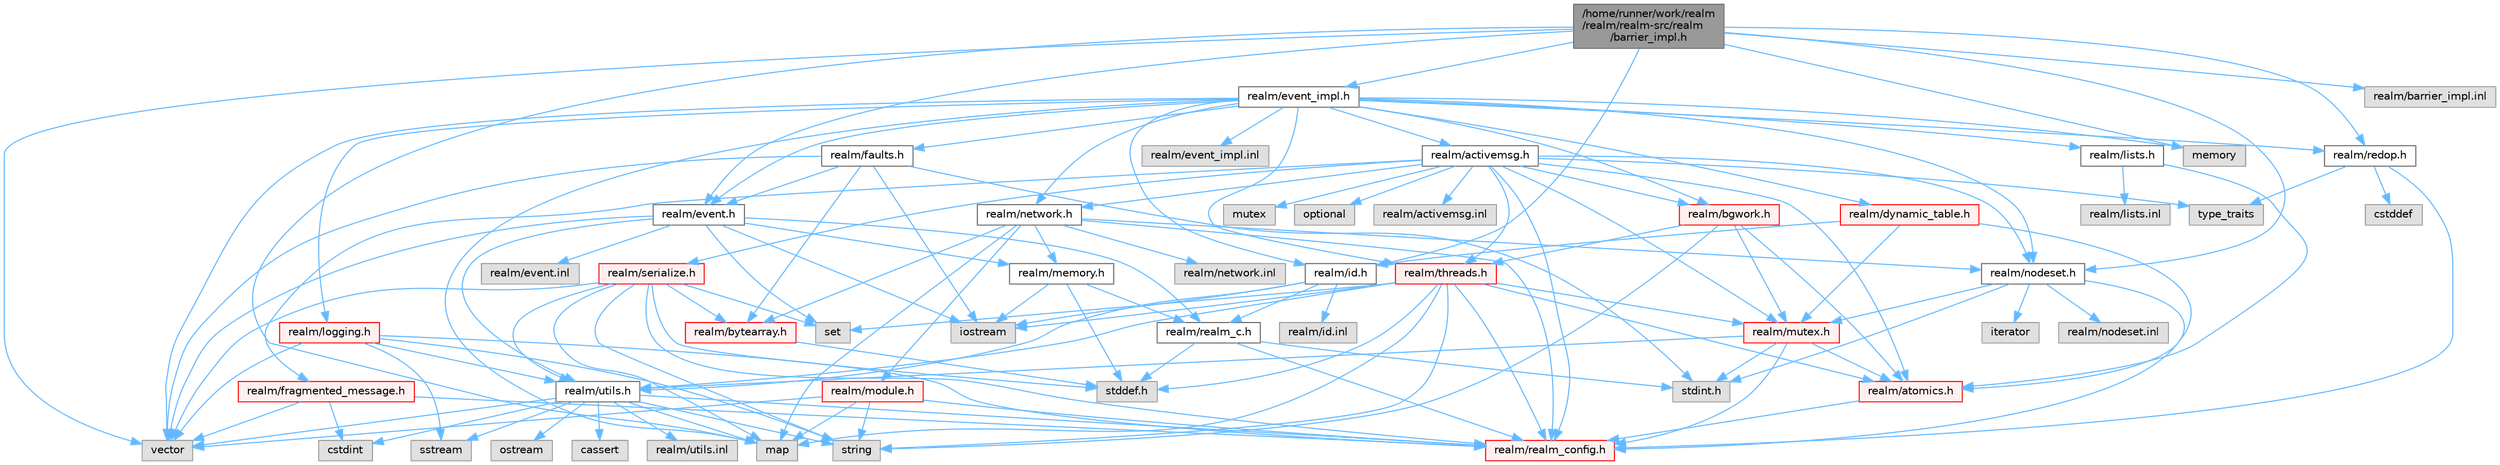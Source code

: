 digraph "/home/runner/work/realm/realm/realm-src/realm/barrier_impl.h"
{
 // LATEX_PDF_SIZE
  bgcolor="transparent";
  edge [fontname=Helvetica,fontsize=10,labelfontname=Helvetica,labelfontsize=10];
  node [fontname=Helvetica,fontsize=10,shape=box,height=0.2,width=0.4];
  Node1 [id="Node000001",label="/home/runner/work/realm\l/realm/realm-src/realm\l/barrier_impl.h",height=0.2,width=0.4,color="gray40", fillcolor="grey60", style="filled", fontcolor="black",tooltip=" "];
  Node1 -> Node2 [id="edge1_Node000001_Node000002",color="steelblue1",style="solid",tooltip=" "];
  Node2 [id="Node000002",label="realm/event.h",height=0.2,width=0.4,color="grey40", fillcolor="white", style="filled",URL="$event_8h.html",tooltip=" "];
  Node2 -> Node3 [id="edge2_Node000002_Node000003",color="steelblue1",style="solid",tooltip=" "];
  Node3 [id="Node000003",label="realm/realm_c.h",height=0.2,width=0.4,color="grey40", fillcolor="white", style="filled",URL="$realm__c_8h.html",tooltip=" "];
  Node3 -> Node4 [id="edge3_Node000003_Node000004",color="steelblue1",style="solid",tooltip=" "];
  Node4 [id="Node000004",label="realm/realm_config.h",height=0.2,width=0.4,color="red", fillcolor="#FFF0F0", style="filled",URL="$realm__config_8h.html",tooltip=" "];
  Node3 -> Node7 [id="edge4_Node000003_Node000007",color="steelblue1",style="solid",tooltip=" "];
  Node7 [id="Node000007",label="stddef.h",height=0.2,width=0.4,color="grey60", fillcolor="#E0E0E0", style="filled",tooltip=" "];
  Node3 -> Node8 [id="edge5_Node000003_Node000008",color="steelblue1",style="solid",tooltip=" "];
  Node8 [id="Node000008",label="stdint.h",height=0.2,width=0.4,color="grey60", fillcolor="#E0E0E0", style="filled",tooltip=" "];
  Node2 -> Node9 [id="edge6_Node000002_Node000009",color="steelblue1",style="solid",tooltip=" "];
  Node9 [id="Node000009",label="realm/utils.h",height=0.2,width=0.4,color="grey40", fillcolor="white", style="filled",URL="$utils_8h.html",tooltip=" "];
  Node9 -> Node4 [id="edge7_Node000009_Node000004",color="steelblue1",style="solid",tooltip=" "];
  Node9 -> Node10 [id="edge8_Node000009_Node000010",color="steelblue1",style="solid",tooltip=" "];
  Node10 [id="Node000010",label="string",height=0.2,width=0.4,color="grey60", fillcolor="#E0E0E0", style="filled",tooltip=" "];
  Node9 -> Node11 [id="edge9_Node000009_Node000011",color="steelblue1",style="solid",tooltip=" "];
  Node11 [id="Node000011",label="ostream",height=0.2,width=0.4,color="grey60", fillcolor="#E0E0E0", style="filled",tooltip=" "];
  Node9 -> Node12 [id="edge10_Node000009_Node000012",color="steelblue1",style="solid",tooltip=" "];
  Node12 [id="Node000012",label="vector",height=0.2,width=0.4,color="grey60", fillcolor="#E0E0E0", style="filled",tooltip=" "];
  Node9 -> Node13 [id="edge11_Node000009_Node000013",color="steelblue1",style="solid",tooltip=" "];
  Node13 [id="Node000013",label="map",height=0.2,width=0.4,color="grey60", fillcolor="#E0E0E0", style="filled",tooltip=" "];
  Node9 -> Node14 [id="edge12_Node000009_Node000014",color="steelblue1",style="solid",tooltip=" "];
  Node14 [id="Node000014",label="cassert",height=0.2,width=0.4,color="grey60", fillcolor="#E0E0E0", style="filled",tooltip=" "];
  Node9 -> Node15 [id="edge13_Node000009_Node000015",color="steelblue1",style="solid",tooltip=" "];
  Node15 [id="Node000015",label="cstdint",height=0.2,width=0.4,color="grey60", fillcolor="#E0E0E0", style="filled",tooltip=" "];
  Node9 -> Node16 [id="edge14_Node000009_Node000016",color="steelblue1",style="solid",tooltip=" "];
  Node16 [id="Node000016",label="sstream",height=0.2,width=0.4,color="grey60", fillcolor="#E0E0E0", style="filled",tooltip=" "];
  Node9 -> Node17 [id="edge15_Node000009_Node000017",color="steelblue1",style="solid",tooltip=" "];
  Node17 [id="Node000017",label="realm/utils.inl",height=0.2,width=0.4,color="grey60", fillcolor="#E0E0E0", style="filled",tooltip=" "];
  Node2 -> Node18 [id="edge16_Node000002_Node000018",color="steelblue1",style="solid",tooltip=" "];
  Node18 [id="Node000018",label="realm/memory.h",height=0.2,width=0.4,color="grey40", fillcolor="white", style="filled",URL="$memory_8h.html",tooltip=" "];
  Node18 -> Node3 [id="edge17_Node000018_Node000003",color="steelblue1",style="solid",tooltip=" "];
  Node18 -> Node7 [id="edge18_Node000018_Node000007",color="steelblue1",style="solid",tooltip=" "];
  Node18 -> Node19 [id="edge19_Node000018_Node000019",color="steelblue1",style="solid",tooltip=" "];
  Node19 [id="Node000019",label="iostream",height=0.2,width=0.4,color="grey60", fillcolor="#E0E0E0", style="filled",tooltip=" "];
  Node2 -> Node12 [id="edge20_Node000002_Node000012",color="steelblue1",style="solid",tooltip=" "];
  Node2 -> Node20 [id="edge21_Node000002_Node000020",color="steelblue1",style="solid",tooltip=" "];
  Node20 [id="Node000020",label="set",height=0.2,width=0.4,color="grey60", fillcolor="#E0E0E0", style="filled",tooltip=" "];
  Node2 -> Node19 [id="edge22_Node000002_Node000019",color="steelblue1",style="solid",tooltip=" "];
  Node2 -> Node21 [id="edge23_Node000002_Node000021",color="steelblue1",style="solid",tooltip=" "];
  Node21 [id="Node000021",label="realm/event.inl",height=0.2,width=0.4,color="grey60", fillcolor="#E0E0E0", style="filled",tooltip=" "];
  Node1 -> Node22 [id="edge24_Node000001_Node000022",color="steelblue1",style="solid",tooltip=" "];
  Node22 [id="Node000022",label="realm/event_impl.h",height=0.2,width=0.4,color="grey40", fillcolor="white", style="filled",URL="$event__impl_8h.html",tooltip=" "];
  Node22 -> Node2 [id="edge25_Node000022_Node000002",color="steelblue1",style="solid",tooltip=" "];
  Node22 -> Node23 [id="edge26_Node000022_Node000023",color="steelblue1",style="solid",tooltip=" "];
  Node23 [id="Node000023",label="realm/id.h",height=0.2,width=0.4,color="grey40", fillcolor="white", style="filled",URL="$id_8h.html",tooltip=" "];
  Node23 -> Node3 [id="edge27_Node000023_Node000003",color="steelblue1",style="solid",tooltip=" "];
  Node23 -> Node9 [id="edge28_Node000023_Node000009",color="steelblue1",style="solid",tooltip=" "];
  Node23 -> Node19 [id="edge29_Node000023_Node000019",color="steelblue1",style="solid",tooltip=" "];
  Node23 -> Node24 [id="edge30_Node000023_Node000024",color="steelblue1",style="solid",tooltip=" "];
  Node24 [id="Node000024",label="realm/id.inl",height=0.2,width=0.4,color="grey60", fillcolor="#E0E0E0", style="filled",tooltip=" "];
  Node22 -> Node25 [id="edge31_Node000022_Node000025",color="steelblue1",style="solid",tooltip=" "];
  Node25 [id="Node000025",label="realm/nodeset.h",height=0.2,width=0.4,color="grey40", fillcolor="white", style="filled",URL="$nodeset_8h.html",tooltip=" "];
  Node25 -> Node4 [id="edge32_Node000025_Node000004",color="steelblue1",style="solid",tooltip=" "];
  Node25 -> Node26 [id="edge33_Node000025_Node000026",color="steelblue1",style="solid",tooltip=" "];
  Node26 [id="Node000026",label="realm/mutex.h",height=0.2,width=0.4,color="red", fillcolor="#FFF0F0", style="filled",URL="$mutex_8h.html",tooltip=" "];
  Node26 -> Node4 [id="edge34_Node000026_Node000004",color="steelblue1",style="solid",tooltip=" "];
  Node26 -> Node9 [id="edge35_Node000026_Node000009",color="steelblue1",style="solid",tooltip=" "];
  Node26 -> Node27 [id="edge36_Node000026_Node000027",color="steelblue1",style="solid",tooltip=" "];
  Node27 [id="Node000027",label="realm/atomics.h",height=0.2,width=0.4,color="red", fillcolor="#FFF0F0", style="filled",URL="$atomics_8h.html",tooltip=" "];
  Node27 -> Node4 [id="edge37_Node000027_Node000004",color="steelblue1",style="solid",tooltip=" "];
  Node26 -> Node8 [id="edge38_Node000026_Node000008",color="steelblue1",style="solid",tooltip=" "];
  Node25 -> Node8 [id="edge39_Node000025_Node000008",color="steelblue1",style="solid",tooltip=" "];
  Node25 -> Node31 [id="edge40_Node000025_Node000031",color="steelblue1",style="solid",tooltip=" "];
  Node31 [id="Node000031",label="iterator",height=0.2,width=0.4,color="grey60", fillcolor="#E0E0E0", style="filled",tooltip=" "];
  Node25 -> Node32 [id="edge41_Node000025_Node000032",color="steelblue1",style="solid",tooltip=" "];
  Node32 [id="Node000032",label="realm/nodeset.inl",height=0.2,width=0.4,color="grey60", fillcolor="#E0E0E0", style="filled",tooltip=" "];
  Node22 -> Node33 [id="edge42_Node000022_Node000033",color="steelblue1",style="solid",tooltip=" "];
  Node33 [id="Node000033",label="realm/faults.h",height=0.2,width=0.4,color="grey40", fillcolor="white", style="filled",URL="$faults_8h.html",tooltip=" "];
  Node33 -> Node34 [id="edge43_Node000033_Node000034",color="steelblue1",style="solid",tooltip=" "];
  Node34 [id="Node000034",label="realm/bytearray.h",height=0.2,width=0.4,color="red", fillcolor="#FFF0F0", style="filled",URL="$bytearray_8h.html",tooltip=" "];
  Node34 -> Node7 [id="edge44_Node000034_Node000007",color="steelblue1",style="solid",tooltip=" "];
  Node33 -> Node2 [id="edge45_Node000033_Node000002",color="steelblue1",style="solid",tooltip=" "];
  Node33 -> Node12 [id="edge46_Node000033_Node000012",color="steelblue1",style="solid",tooltip=" "];
  Node33 -> Node19 [id="edge47_Node000033_Node000019",color="steelblue1",style="solid",tooltip=" "];
  Node33 -> Node8 [id="edge48_Node000033_Node000008",color="steelblue1",style="solid",tooltip=" "];
  Node22 -> Node36 [id="edge49_Node000022_Node000036",color="steelblue1",style="solid",tooltip=" "];
  Node36 [id="Node000036",label="realm/network.h",height=0.2,width=0.4,color="grey40", fillcolor="white", style="filled",URL="$network_8h.html",tooltip=" "];
  Node36 -> Node4 [id="edge50_Node000036_Node000004",color="steelblue1",style="solid",tooltip=" "];
  Node36 -> Node37 [id="edge51_Node000036_Node000037",color="steelblue1",style="solid",tooltip=" "];
  Node37 [id="Node000037",label="realm/module.h",height=0.2,width=0.4,color="red", fillcolor="#FFF0F0", style="filled",URL="$module_8h.html",tooltip=" "];
  Node37 -> Node4 [id="edge52_Node000037_Node000004",color="steelblue1",style="solid",tooltip=" "];
  Node37 -> Node12 [id="edge53_Node000037_Node000012",color="steelblue1",style="solid",tooltip=" "];
  Node37 -> Node10 [id="edge54_Node000037_Node000010",color="steelblue1",style="solid",tooltip=" "];
  Node37 -> Node13 [id="edge55_Node000037_Node000013",color="steelblue1",style="solid",tooltip=" "];
  Node36 -> Node25 [id="edge56_Node000036_Node000025",color="steelblue1",style="solid",tooltip=" "];
  Node36 -> Node18 [id="edge57_Node000036_Node000018",color="steelblue1",style="solid",tooltip=" "];
  Node36 -> Node34 [id="edge58_Node000036_Node000034",color="steelblue1",style="solid",tooltip=" "];
  Node36 -> Node13 [id="edge59_Node000036_Node000013",color="steelblue1",style="solid",tooltip=" "];
  Node36 -> Node41 [id="edge60_Node000036_Node000041",color="steelblue1",style="solid",tooltip=" "];
  Node41 [id="Node000041",label="realm/network.inl",height=0.2,width=0.4,color="grey60", fillcolor="#E0E0E0", style="filled",tooltip=" "];
  Node22 -> Node42 [id="edge61_Node000022_Node000042",color="steelblue1",style="solid",tooltip=" "];
  Node42 [id="Node000042",label="realm/activemsg.h",height=0.2,width=0.4,color="grey40", fillcolor="white", style="filled",URL="$activemsg_8h.html",tooltip=" "];
  Node42 -> Node4 [id="edge62_Node000042_Node000004",color="steelblue1",style="solid",tooltip=" "];
  Node42 -> Node43 [id="edge63_Node000042_Node000043",color="steelblue1",style="solid",tooltip=" "];
  Node43 [id="Node000043",label="realm/fragmented_message.h",height=0.2,width=0.4,color="red", fillcolor="#FFF0F0", style="filled",URL="$fragmented__message_8h.html",tooltip="Helper utility for reconstructing large ActiveMessages that were split into multiple network packets."];
  Node43 -> Node4 [id="edge64_Node000043_Node000004",color="steelblue1",style="solid",tooltip=" "];
  Node43 -> Node12 [id="edge65_Node000043_Node000012",color="steelblue1",style="solid",tooltip=" "];
  Node43 -> Node15 [id="edge66_Node000043_Node000015",color="steelblue1",style="solid",tooltip=" "];
  Node42 -> Node26 [id="edge67_Node000042_Node000026",color="steelblue1",style="solid",tooltip=" "];
  Node42 -> Node45 [id="edge68_Node000042_Node000045",color="steelblue1",style="solid",tooltip=" "];
  Node45 [id="Node000045",label="realm/serialize.h",height=0.2,width=0.4,color="red", fillcolor="#FFF0F0", style="filled",URL="$serialize_8h.html",tooltip=" "];
  Node45 -> Node4 [id="edge69_Node000045_Node000004",color="steelblue1",style="solid",tooltip=" "];
  Node45 -> Node34 [id="edge70_Node000045_Node000034",color="steelblue1",style="solid",tooltip=" "];
  Node45 -> Node9 [id="edge71_Node000045_Node000009",color="steelblue1",style="solid",tooltip=" "];
  Node45 -> Node7 [id="edge72_Node000045_Node000007",color="steelblue1",style="solid",tooltip=" "];
  Node45 -> Node12 [id="edge73_Node000045_Node000012",color="steelblue1",style="solid",tooltip=" "];
  Node45 -> Node20 [id="edge74_Node000045_Node000020",color="steelblue1",style="solid",tooltip=" "];
  Node45 -> Node13 [id="edge75_Node000045_Node000013",color="steelblue1",style="solid",tooltip=" "];
  Node45 -> Node10 [id="edge76_Node000045_Node000010",color="steelblue1",style="solid",tooltip=" "];
  Node42 -> Node25 [id="edge77_Node000042_Node000025",color="steelblue1",style="solid",tooltip=" "];
  Node42 -> Node36 [id="edge78_Node000042_Node000036",color="steelblue1",style="solid",tooltip=" "];
  Node42 -> Node27 [id="edge79_Node000042_Node000027",color="steelblue1",style="solid",tooltip=" "];
  Node42 -> Node49 [id="edge80_Node000042_Node000049",color="steelblue1",style="solid",tooltip=" "];
  Node49 [id="Node000049",label="realm/threads.h",height=0.2,width=0.4,color="red", fillcolor="#FFF0F0", style="filled",URL="$threads_8h.html",tooltip=" "];
  Node49 -> Node4 [id="edge81_Node000049_Node000004",color="steelblue1",style="solid",tooltip=" "];
  Node49 -> Node26 [id="edge82_Node000049_Node000026",color="steelblue1",style="solid",tooltip=" "];
  Node49 -> Node27 [id="edge83_Node000049_Node000027",color="steelblue1",style="solid",tooltip=" "];
  Node49 -> Node9 [id="edge84_Node000049_Node000009",color="steelblue1",style="solid",tooltip=" "];
  Node49 -> Node7 [id="edge85_Node000049_Node000007",color="steelblue1",style="solid",tooltip=" "];
  Node49 -> Node10 [id="edge86_Node000049_Node000010",color="steelblue1",style="solid",tooltip=" "];
  Node49 -> Node20 [id="edge87_Node000049_Node000020",color="steelblue1",style="solid",tooltip=" "];
  Node49 -> Node13 [id="edge88_Node000049_Node000013",color="steelblue1",style="solid",tooltip=" "];
  Node49 -> Node19 [id="edge89_Node000049_Node000019",color="steelblue1",style="solid",tooltip=" "];
  Node42 -> Node54 [id="edge90_Node000042_Node000054",color="steelblue1",style="solid",tooltip=" "];
  Node54 [id="Node000054",label="realm/bgwork.h",height=0.2,width=0.4,color="red", fillcolor="#FFF0F0", style="filled",URL="$bgwork_8h.html",tooltip=" "];
  Node54 -> Node27 [id="edge91_Node000054_Node000027",color="steelblue1",style="solid",tooltip=" "];
  Node54 -> Node49 [id="edge92_Node000054_Node000049",color="steelblue1",style="solid",tooltip=" "];
  Node54 -> Node26 [id="edge93_Node000054_Node000026",color="steelblue1",style="solid",tooltip=" "];
  Node54 -> Node10 [id="edge94_Node000054_Node000010",color="steelblue1",style="solid",tooltip=" "];
  Node42 -> Node59 [id="edge95_Node000042_Node000059",color="steelblue1",style="solid",tooltip=" "];
  Node59 [id="Node000059",label="type_traits",height=0.2,width=0.4,color="grey60", fillcolor="#E0E0E0", style="filled",tooltip=" "];
  Node42 -> Node60 [id="edge96_Node000042_Node000060",color="steelblue1",style="solid",tooltip=" "];
  Node60 [id="Node000060",label="mutex",height=0.2,width=0.4,color="grey60", fillcolor="#E0E0E0", style="filled",tooltip=" "];
  Node42 -> Node61 [id="edge97_Node000042_Node000061",color="steelblue1",style="solid",tooltip=" "];
  Node61 [id="Node000061",label="optional",height=0.2,width=0.4,color="grey60", fillcolor="#E0E0E0", style="filled",tooltip=" "];
  Node42 -> Node62 [id="edge98_Node000042_Node000062",color="steelblue1",style="solid",tooltip=" "];
  Node62 [id="Node000062",label="realm/activemsg.inl",height=0.2,width=0.4,color="grey60", fillcolor="#E0E0E0", style="filled",tooltip=" "];
  Node22 -> Node63 [id="edge99_Node000022_Node000063",color="steelblue1",style="solid",tooltip=" "];
  Node63 [id="Node000063",label="realm/lists.h",height=0.2,width=0.4,color="grey40", fillcolor="white", style="filled",URL="$lists_8h.html",tooltip=" "];
  Node63 -> Node27 [id="edge100_Node000063_Node000027",color="steelblue1",style="solid",tooltip=" "];
  Node63 -> Node64 [id="edge101_Node000063_Node000064",color="steelblue1",style="solid",tooltip=" "];
  Node64 [id="Node000064",label="realm/lists.inl",height=0.2,width=0.4,color="grey60", fillcolor="#E0E0E0", style="filled",tooltip=" "];
  Node22 -> Node49 [id="edge102_Node000022_Node000049",color="steelblue1",style="solid",tooltip=" "];
  Node22 -> Node65 [id="edge103_Node000022_Node000065",color="steelblue1",style="solid",tooltip=" "];
  Node65 [id="Node000065",label="realm/logging.h",height=0.2,width=0.4,color="red", fillcolor="#FFF0F0", style="filled",URL="$logging_8h.html",tooltip=" "];
  Node65 -> Node4 [id="edge104_Node000065_Node000004",color="steelblue1",style="solid",tooltip=" "];
  Node65 -> Node9 [id="edge105_Node000065_Node000009",color="steelblue1",style="solid",tooltip=" "];
  Node65 -> Node12 [id="edge106_Node000065_Node000012",color="steelblue1",style="solid",tooltip=" "];
  Node65 -> Node10 [id="edge107_Node000065_Node000010",color="steelblue1",style="solid",tooltip=" "];
  Node65 -> Node16 [id="edge108_Node000065_Node000016",color="steelblue1",style="solid",tooltip=" "];
  Node22 -> Node68 [id="edge109_Node000022_Node000068",color="steelblue1",style="solid",tooltip=" "];
  Node68 [id="Node000068",label="realm/redop.h",height=0.2,width=0.4,color="grey40", fillcolor="white", style="filled",URL="$redop_8h.html",tooltip=" "];
  Node68 -> Node4 [id="edge110_Node000068_Node000004",color="steelblue1",style="solid",tooltip=" "];
  Node68 -> Node69 [id="edge111_Node000068_Node000069",color="steelblue1",style="solid",tooltip=" "];
  Node69 [id="Node000069",label="cstddef",height=0.2,width=0.4,color="grey60", fillcolor="#E0E0E0", style="filled",tooltip=" "];
  Node68 -> Node59 [id="edge112_Node000068_Node000059",color="steelblue1",style="solid",tooltip=" "];
  Node22 -> Node54 [id="edge113_Node000022_Node000054",color="steelblue1",style="solid",tooltip=" "];
  Node22 -> Node70 [id="edge114_Node000022_Node000070",color="steelblue1",style="solid",tooltip=" "];
  Node70 [id="Node000070",label="realm/dynamic_table.h",height=0.2,width=0.4,color="red", fillcolor="#FFF0F0", style="filled",URL="$dynamic__table_8h.html",tooltip=" "];
  Node70 -> Node27 [id="edge115_Node000070_Node000027",color="steelblue1",style="solid",tooltip=" "];
  Node70 -> Node23 [id="edge116_Node000070_Node000023",color="steelblue1",style="solid",tooltip=" "];
  Node70 -> Node26 [id="edge117_Node000070_Node000026",color="steelblue1",style="solid",tooltip=" "];
  Node22 -> Node12 [id="edge118_Node000022_Node000012",color="steelblue1",style="solid",tooltip=" "];
  Node22 -> Node13 [id="edge119_Node000022_Node000013",color="steelblue1",style="solid",tooltip=" "];
  Node22 -> Node51 [id="edge120_Node000022_Node000051",color="steelblue1",style="solid",tooltip=" "];
  Node51 [id="Node000051",label="memory",height=0.2,width=0.4,color="grey60", fillcolor="#E0E0E0", style="filled",tooltip=" "];
  Node22 -> Node72 [id="edge121_Node000022_Node000072",color="steelblue1",style="solid",tooltip=" "];
  Node72 [id="Node000072",label="realm/event_impl.inl",height=0.2,width=0.4,color="grey60", fillcolor="#E0E0E0", style="filled",tooltip=" "];
  Node1 -> Node23 [id="edge122_Node000001_Node000023",color="steelblue1",style="solid",tooltip=" "];
  Node1 -> Node25 [id="edge123_Node000001_Node000025",color="steelblue1",style="solid",tooltip=" "];
  Node1 -> Node68 [id="edge124_Node000001_Node000068",color="steelblue1",style="solid",tooltip=" "];
  Node1 -> Node12 [id="edge125_Node000001_Node000012",color="steelblue1",style="solid",tooltip=" "];
  Node1 -> Node13 [id="edge126_Node000001_Node000013",color="steelblue1",style="solid",tooltip=" "];
  Node1 -> Node51 [id="edge127_Node000001_Node000051",color="steelblue1",style="solid",tooltip=" "];
  Node1 -> Node73 [id="edge128_Node000001_Node000073",color="steelblue1",style="solid",tooltip=" "];
  Node73 [id="Node000073",label="realm/barrier_impl.inl",height=0.2,width=0.4,color="grey60", fillcolor="#E0E0E0", style="filled",tooltip=" "];
}
